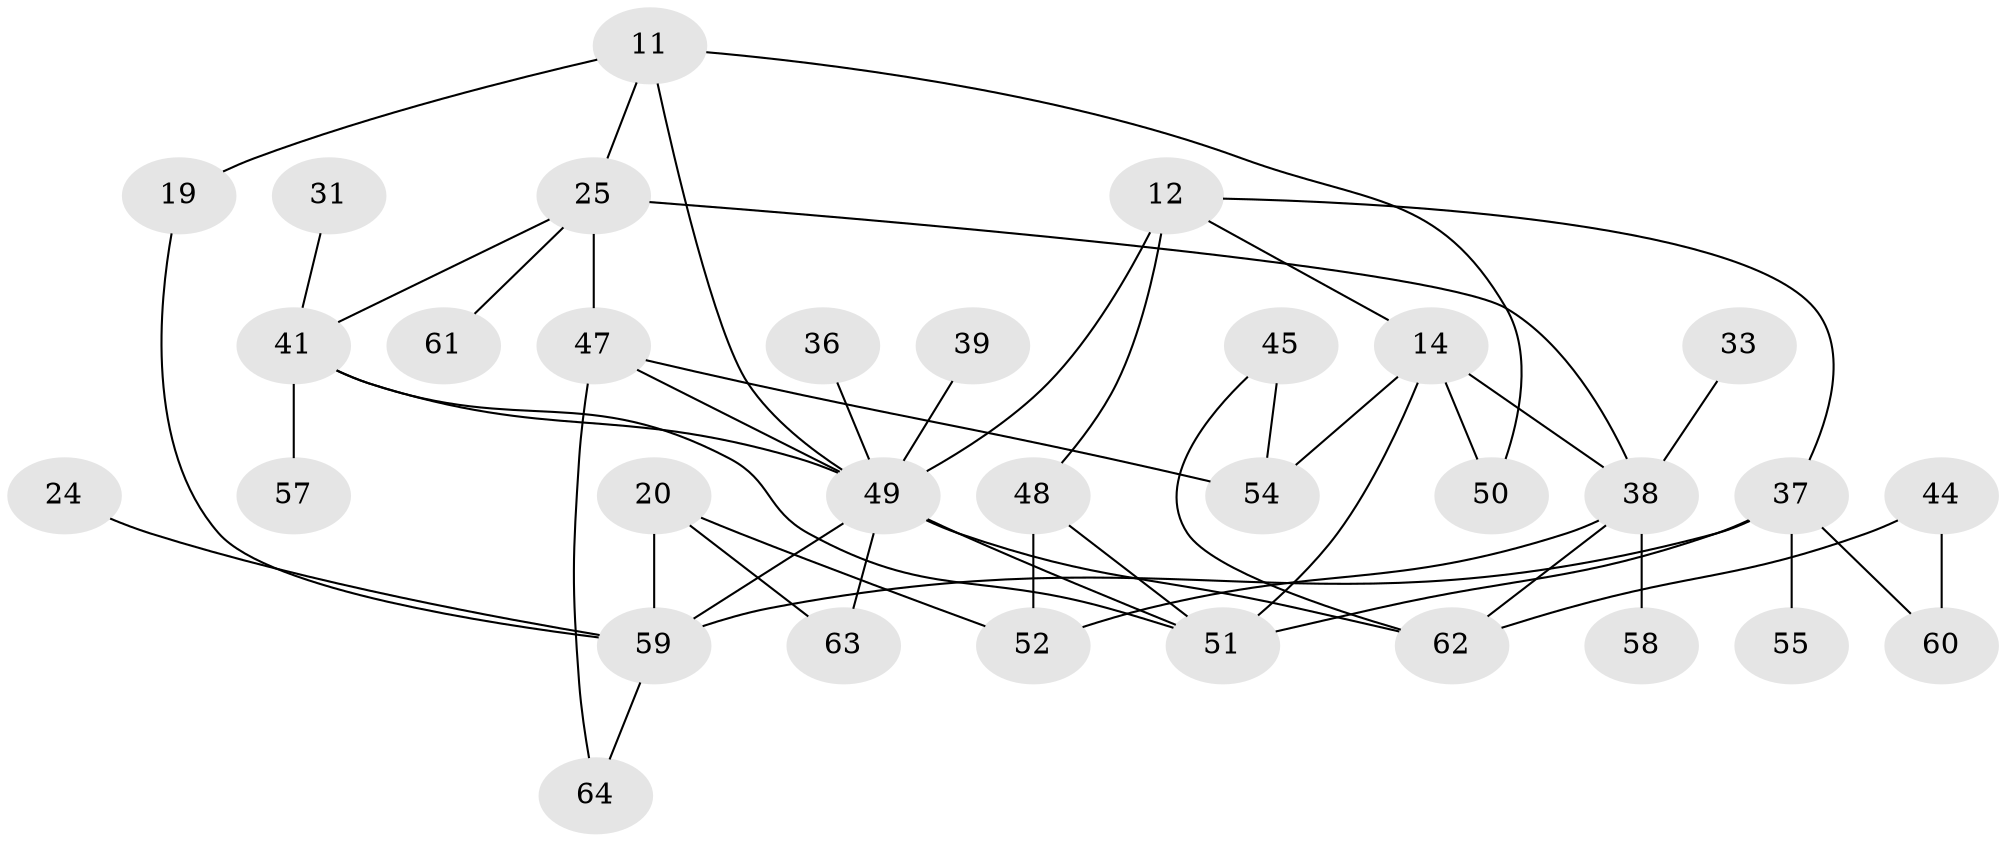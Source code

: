 // original degree distribution, {4: 0.09375, 5: 0.0625, 6: 0.09375, 3: 0.265625, 2: 0.25, 1: 0.21875, 7: 0.015625}
// Generated by graph-tools (version 1.1) at 2025/45/03/04/25 21:45:44]
// undirected, 32 vertices, 49 edges
graph export_dot {
graph [start="1"]
  node [color=gray90,style=filled];
  11 [super="+10"];
  12 [super="+2"];
  14;
  19;
  20 [super="+16"];
  24;
  25 [super="+23"];
  31;
  33;
  36;
  37 [super="+3"];
  38 [super="+27+18"];
  39;
  41 [super="+21+26"];
  44 [super="+32"];
  45 [super="+28"];
  47 [super="+35"];
  48 [super="+30+43"];
  49 [super="+34+5+46"];
  50;
  51 [super="+13"];
  52;
  54 [super="+42"];
  55;
  57 [super="+29"];
  58;
  59 [super="+8+4+40"];
  60;
  61;
  62 [super="+22+53"];
  63 [super="+56"];
  64;
  11 -- 19;
  11 -- 25 [weight=2];
  11 -- 50;
  11 -- 49 [weight=2];
  12 -- 14;
  12 -- 49 [weight=2];
  12 -- 48;
  12 -- 37;
  14 -- 50;
  14 -- 51 [weight=2];
  14 -- 38;
  14 -- 54;
  19 -- 59;
  20 -- 52;
  20 -- 59 [weight=3];
  20 -- 63;
  24 -- 59;
  25 -- 61;
  25 -- 41;
  25 -- 38;
  25 -- 47;
  31 -- 41;
  33 -- 38;
  36 -- 49;
  37 -- 51;
  37 -- 55;
  37 -- 59;
  37 -- 60;
  38 -- 52;
  38 -- 58;
  38 -- 62 [weight=2];
  39 -- 49;
  41 -- 49 [weight=2];
  41 -- 51;
  41 -- 57;
  44 -- 60;
  44 -- 62;
  45 -- 54;
  45 -- 62;
  47 -- 64;
  47 -- 49;
  47 -- 54;
  48 -- 51;
  48 -- 52;
  49 -- 59 [weight=3];
  49 -- 51;
  49 -- 63;
  49 -- 62 [weight=2];
  59 -- 64;
}
